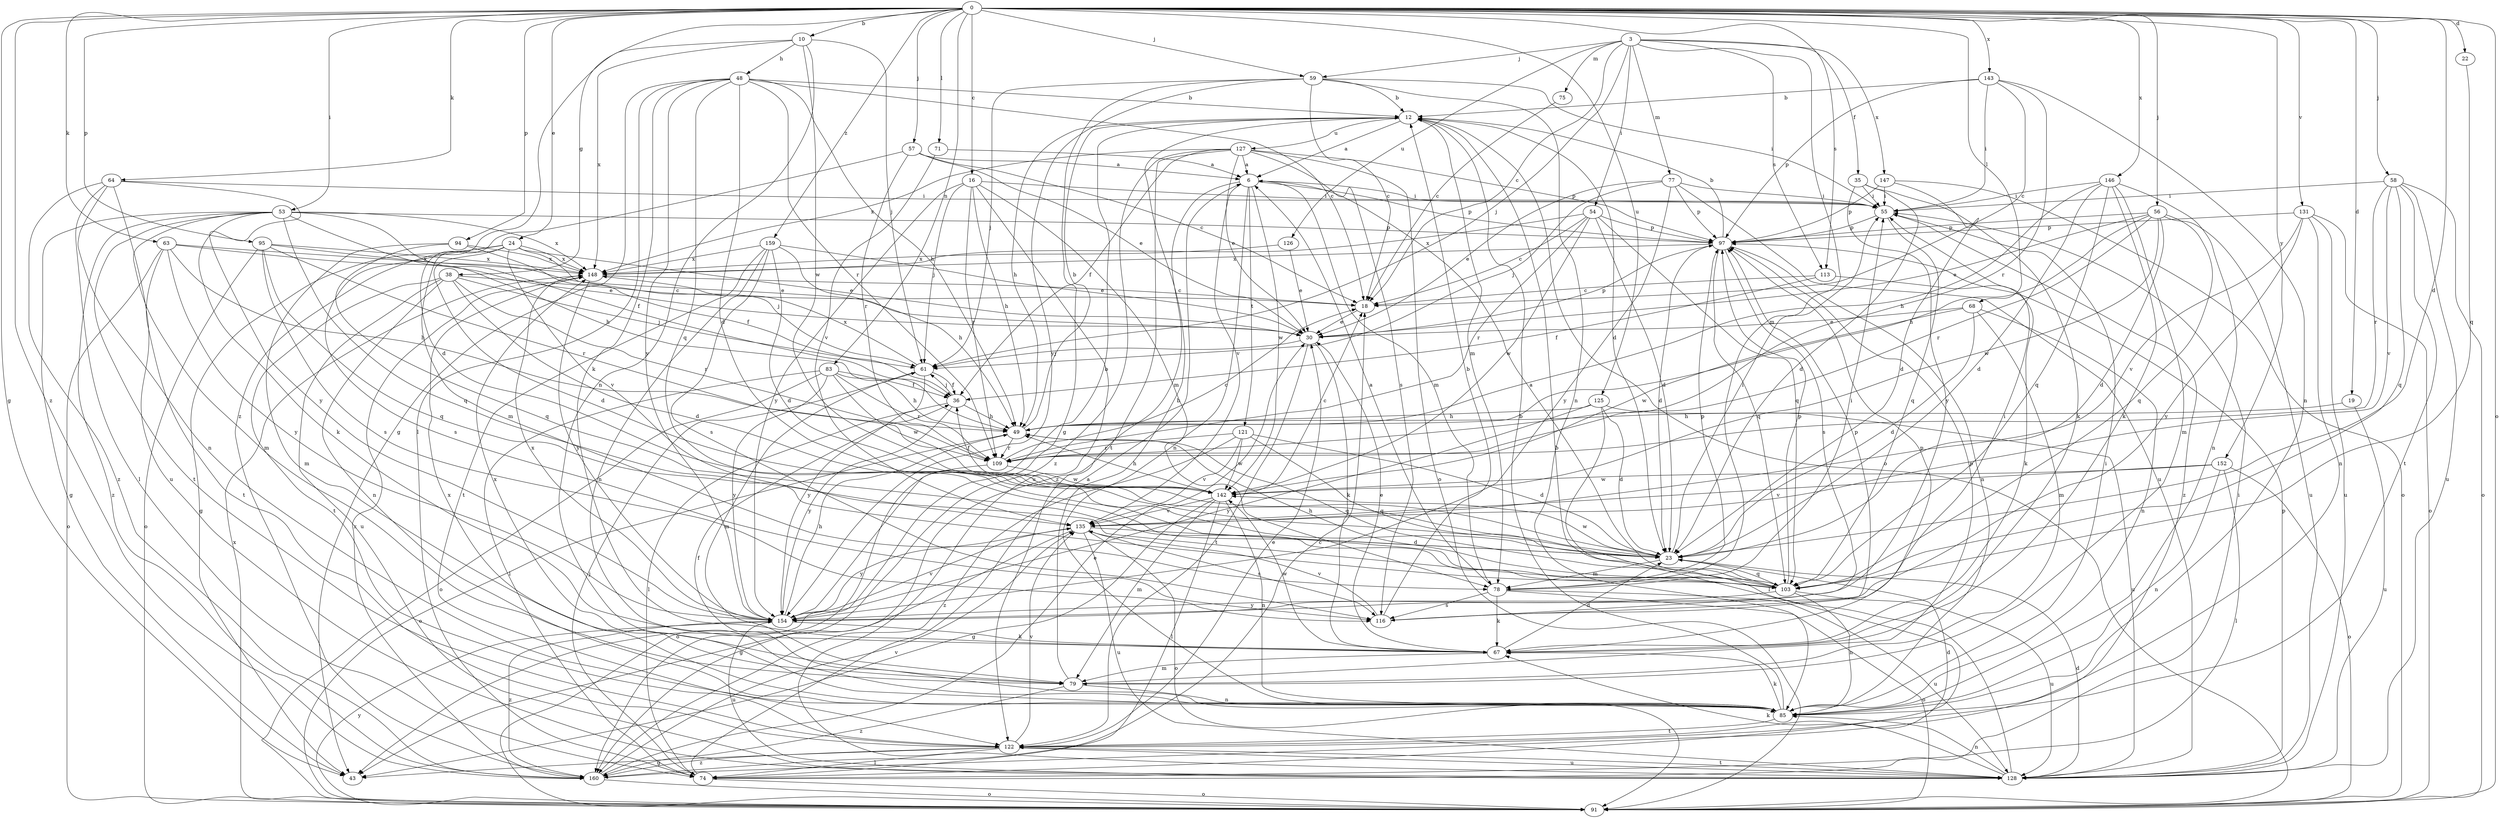 strict digraph  {
0;
3;
6;
10;
12;
16;
18;
19;
22;
23;
24;
30;
35;
36;
38;
43;
48;
49;
53;
54;
55;
56;
57;
58;
59;
61;
63;
64;
67;
68;
71;
74;
75;
77;
78;
79;
83;
85;
91;
94;
95;
97;
103;
109;
113;
116;
121;
122;
125;
126;
127;
128;
131;
135;
142;
143;
146;
147;
148;
152;
154;
159;
160;
0 -> 10  [label=b];
0 -> 16  [label=c];
0 -> 19  [label=d];
0 -> 22  [label=d];
0 -> 23  [label=d];
0 -> 24  [label=e];
0 -> 38  [label=g];
0 -> 43  [label=g];
0 -> 53  [label=i];
0 -> 56  [label=j];
0 -> 57  [label=j];
0 -> 58  [label=j];
0 -> 59  [label=j];
0 -> 63  [label=k];
0 -> 64  [label=k];
0 -> 68  [label=l];
0 -> 71  [label=l];
0 -> 83  [label=n];
0 -> 91  [label=o];
0 -> 94  [label=p];
0 -> 95  [label=p];
0 -> 113  [label=s];
0 -> 125  [label=u];
0 -> 131  [label=v];
0 -> 143  [label=x];
0 -> 146  [label=x];
0 -> 152  [label=y];
0 -> 159  [label=z];
0 -> 160  [label=z];
3 -> 18  [label=c];
3 -> 35  [label=f];
3 -> 54  [label=i];
3 -> 59  [label=j];
3 -> 61  [label=j];
3 -> 75  [label=m];
3 -> 77  [label=m];
3 -> 78  [label=m];
3 -> 113  [label=s];
3 -> 126  [label=u];
3 -> 147  [label=x];
6 -> 55  [label=i];
6 -> 78  [label=m];
6 -> 85  [label=n];
6 -> 97  [label=p];
6 -> 121  [label=t];
6 -> 135  [label=v];
6 -> 142  [label=w];
6 -> 160  [label=z];
10 -> 48  [label=h];
10 -> 61  [label=j];
10 -> 85  [label=n];
10 -> 142  [label=w];
10 -> 148  [label=x];
10 -> 160  [label=z];
12 -> 6  [label=a];
12 -> 23  [label=d];
12 -> 49  [label=h];
12 -> 78  [label=m];
12 -> 91  [label=o];
12 -> 127  [label=u];
16 -> 49  [label=h];
16 -> 55  [label=i];
16 -> 61  [label=j];
16 -> 78  [label=m];
16 -> 109  [label=r];
16 -> 128  [label=u];
16 -> 154  [label=y];
18 -> 30  [label=e];
19 -> 49  [label=h];
19 -> 128  [label=u];
22 -> 103  [label=q];
23 -> 55  [label=i];
23 -> 78  [label=m];
23 -> 103  [label=q];
23 -> 142  [label=w];
24 -> 23  [label=d];
24 -> 30  [label=e];
24 -> 43  [label=g];
24 -> 61  [label=j];
24 -> 78  [label=m];
24 -> 116  [label=s];
24 -> 135  [label=v];
24 -> 148  [label=x];
30 -> 61  [label=j];
30 -> 67  [label=k];
30 -> 97  [label=p];
30 -> 122  [label=t];
35 -> 23  [label=d];
35 -> 55  [label=i];
35 -> 67  [label=k];
35 -> 154  [label=y];
36 -> 49  [label=h];
36 -> 61  [label=j];
36 -> 74  [label=l];
36 -> 154  [label=y];
38 -> 18  [label=c];
38 -> 23  [label=d];
38 -> 61  [label=j];
38 -> 85  [label=n];
38 -> 109  [label=r];
38 -> 122  [label=t];
38 -> 128  [label=u];
48 -> 12  [label=b];
48 -> 18  [label=c];
48 -> 23  [label=d];
48 -> 43  [label=g];
48 -> 49  [label=h];
48 -> 67  [label=k];
48 -> 74  [label=l];
48 -> 103  [label=q];
48 -> 109  [label=r];
48 -> 154  [label=y];
49 -> 12  [label=b];
49 -> 91  [label=o];
49 -> 103  [label=q];
49 -> 109  [label=r];
53 -> 36  [label=f];
53 -> 43  [label=g];
53 -> 49  [label=h];
53 -> 67  [label=k];
53 -> 79  [label=m];
53 -> 97  [label=p];
53 -> 103  [label=q];
53 -> 122  [label=t];
53 -> 148  [label=x];
53 -> 160  [label=z];
54 -> 18  [label=c];
54 -> 23  [label=d];
54 -> 97  [label=p];
54 -> 103  [label=q];
54 -> 109  [label=r];
54 -> 142  [label=w];
54 -> 148  [label=x];
55 -> 97  [label=p];
55 -> 103  [label=q];
55 -> 160  [label=z];
56 -> 23  [label=d];
56 -> 30  [label=e];
56 -> 49  [label=h];
56 -> 97  [label=p];
56 -> 103  [label=q];
56 -> 109  [label=r];
56 -> 128  [label=u];
56 -> 142  [label=w];
57 -> 6  [label=a];
57 -> 18  [label=c];
57 -> 23  [label=d];
57 -> 30  [label=e];
57 -> 109  [label=r];
58 -> 55  [label=i];
58 -> 91  [label=o];
58 -> 103  [label=q];
58 -> 109  [label=r];
58 -> 122  [label=t];
58 -> 128  [label=u];
58 -> 135  [label=v];
59 -> 12  [label=b];
59 -> 18  [label=c];
59 -> 43  [label=g];
59 -> 55  [label=i];
59 -> 61  [label=j];
59 -> 85  [label=n];
59 -> 154  [label=y];
61 -> 36  [label=f];
61 -> 79  [label=m];
61 -> 148  [label=x];
61 -> 154  [label=y];
63 -> 30  [label=e];
63 -> 49  [label=h];
63 -> 91  [label=o];
63 -> 122  [label=t];
63 -> 148  [label=x];
63 -> 154  [label=y];
64 -> 55  [label=i];
64 -> 74  [label=l];
64 -> 85  [label=n];
64 -> 128  [label=u];
64 -> 154  [label=y];
64 -> 160  [label=z];
67 -> 23  [label=d];
67 -> 30  [label=e];
67 -> 79  [label=m];
67 -> 97  [label=p];
67 -> 142  [label=w];
68 -> 23  [label=d];
68 -> 30  [label=e];
68 -> 79  [label=m];
68 -> 85  [label=n];
68 -> 142  [label=w];
71 -> 6  [label=a];
71 -> 135  [label=v];
74 -> 6  [label=a];
74 -> 55  [label=i];
74 -> 61  [label=j];
74 -> 91  [label=o];
75 -> 18  [label=c];
77 -> 30  [label=e];
77 -> 55  [label=i];
77 -> 61  [label=j];
77 -> 97  [label=p];
77 -> 128  [label=u];
77 -> 154  [label=y];
78 -> 6  [label=a];
78 -> 55  [label=i];
78 -> 67  [label=k];
78 -> 91  [label=o];
78 -> 97  [label=p];
78 -> 116  [label=s];
78 -> 128  [label=u];
79 -> 12  [label=b];
79 -> 85  [label=n];
79 -> 97  [label=p];
79 -> 148  [label=x];
79 -> 160  [label=z];
83 -> 36  [label=f];
83 -> 49  [label=h];
83 -> 74  [label=l];
83 -> 91  [label=o];
83 -> 109  [label=r];
83 -> 142  [label=w];
83 -> 154  [label=y];
85 -> 12  [label=b];
85 -> 36  [label=f];
85 -> 55  [label=i];
85 -> 67  [label=k];
85 -> 122  [label=t];
85 -> 148  [label=x];
91 -> 148  [label=x];
91 -> 154  [label=y];
94 -> 36  [label=f];
94 -> 79  [label=m];
94 -> 103  [label=q];
94 -> 148  [label=x];
95 -> 30  [label=e];
95 -> 91  [label=o];
95 -> 103  [label=q];
95 -> 109  [label=r];
95 -> 116  [label=s];
95 -> 148  [label=x];
97 -> 12  [label=b];
97 -> 23  [label=d];
97 -> 85  [label=n];
97 -> 103  [label=q];
97 -> 116  [label=s];
97 -> 148  [label=x];
103 -> 6  [label=a];
103 -> 49  [label=h];
103 -> 85  [label=n];
103 -> 97  [label=p];
103 -> 128  [label=u];
103 -> 154  [label=y];
109 -> 18  [label=c];
109 -> 91  [label=o];
109 -> 142  [label=w];
113 -> 18  [label=c];
113 -> 36  [label=f];
113 -> 67  [label=k];
116 -> 12  [label=b];
116 -> 55  [label=i];
116 -> 97  [label=p];
116 -> 135  [label=v];
121 -> 23  [label=d];
121 -> 103  [label=q];
121 -> 109  [label=r];
121 -> 135  [label=v];
121 -> 142  [label=w];
121 -> 160  [label=z];
122 -> 23  [label=d];
122 -> 30  [label=e];
122 -> 43  [label=g];
122 -> 74  [label=l];
122 -> 128  [label=u];
122 -> 135  [label=v];
122 -> 160  [label=z];
125 -> 23  [label=d];
125 -> 49  [label=h];
125 -> 74  [label=l];
125 -> 128  [label=u];
125 -> 154  [label=y];
126 -> 30  [label=e];
126 -> 148  [label=x];
127 -> 6  [label=a];
127 -> 30  [label=e];
127 -> 36  [label=f];
127 -> 91  [label=o];
127 -> 97  [label=p];
127 -> 116  [label=s];
127 -> 122  [label=t];
127 -> 148  [label=x];
127 -> 160  [label=z];
128 -> 12  [label=b];
128 -> 23  [label=d];
128 -> 67  [label=k];
128 -> 85  [label=n];
128 -> 97  [label=p];
128 -> 122  [label=t];
131 -> 85  [label=n];
131 -> 91  [label=o];
131 -> 97  [label=p];
131 -> 128  [label=u];
131 -> 135  [label=v];
131 -> 154  [label=y];
135 -> 23  [label=d];
135 -> 43  [label=g];
135 -> 91  [label=o];
135 -> 116  [label=s];
135 -> 128  [label=u];
135 -> 154  [label=y];
142 -> 18  [label=c];
142 -> 36  [label=f];
142 -> 43  [label=g];
142 -> 49  [label=h];
142 -> 74  [label=l];
142 -> 79  [label=m];
142 -> 85  [label=n];
142 -> 135  [label=v];
143 -> 12  [label=b];
143 -> 18  [label=c];
143 -> 55  [label=i];
143 -> 85  [label=n];
143 -> 97  [label=p];
143 -> 109  [label=r];
146 -> 23  [label=d];
146 -> 49  [label=h];
146 -> 55  [label=i];
146 -> 67  [label=k];
146 -> 79  [label=m];
146 -> 85  [label=n];
146 -> 103  [label=q];
147 -> 23  [label=d];
147 -> 55  [label=i];
147 -> 91  [label=o];
147 -> 97  [label=p];
148 -> 18  [label=c];
148 -> 154  [label=y];
152 -> 74  [label=l];
152 -> 85  [label=n];
152 -> 91  [label=o];
152 -> 135  [label=v];
152 -> 142  [label=w];
154 -> 12  [label=b];
154 -> 49  [label=h];
154 -> 67  [label=k];
154 -> 128  [label=u];
154 -> 135  [label=v];
154 -> 148  [label=x];
154 -> 160  [label=z];
159 -> 23  [label=d];
159 -> 30  [label=e];
159 -> 49  [label=h];
159 -> 85  [label=n];
159 -> 116  [label=s];
159 -> 122  [label=t];
159 -> 148  [label=x];
160 -> 18  [label=c];
160 -> 30  [label=e];
160 -> 91  [label=o];
160 -> 135  [label=v];
160 -> 148  [label=x];
}
